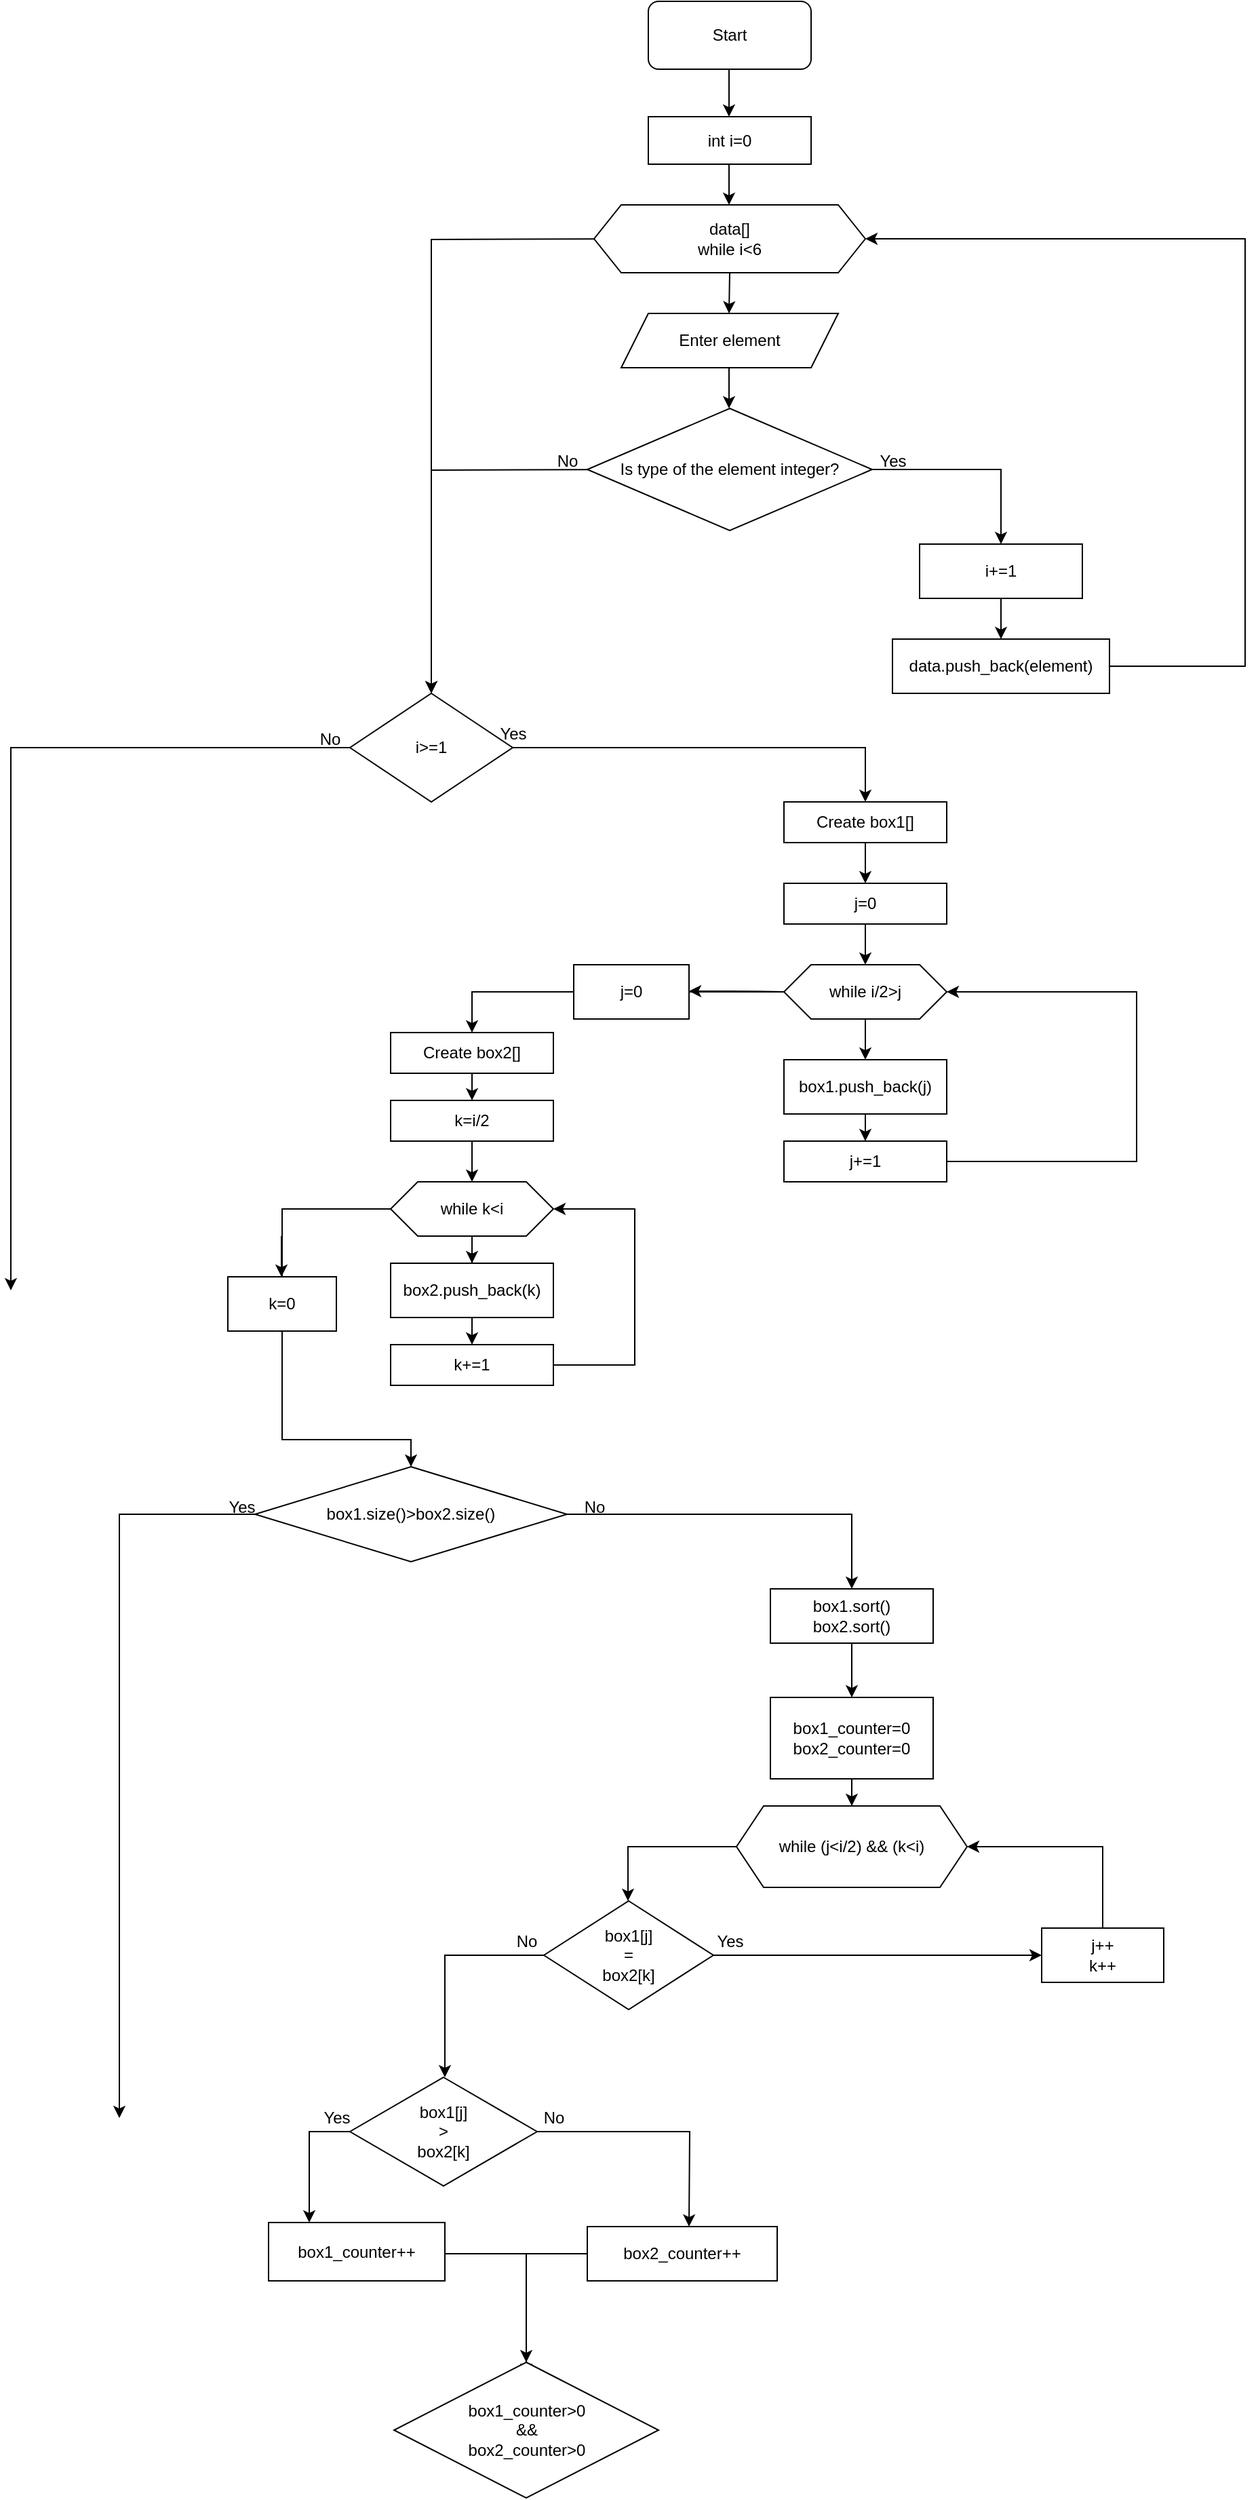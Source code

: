 <mxfile version="13.9.2" type="github">
  <diagram id="Z-b5cAyWAyKYfnYbo3Bn" name="Page-1">
    <mxGraphModel dx="1355" dy="764" grid="1" gridSize="10" guides="1" tooltips="1" connect="1" arrows="1" fold="1" page="1" pageScale="1" pageWidth="827" pageHeight="1169" math="0" shadow="0">
      <root>
        <mxCell id="0" />
        <mxCell id="1" parent="0" />
        <mxCell id="ooC6lOKoOg2Yj1UFIcr8-2" value="Start" style="rounded=1;whiteSpace=wrap;html=1;strokeColor=#000000;" parent="1" vertex="1">
          <mxGeometry x="650" y="60" width="120" height="50" as="geometry" />
        </mxCell>
        <mxCell id="ooC6lOKoOg2Yj1UFIcr8-4" value="" style="endArrow=classic;html=1;" parent="1" edge="1">
          <mxGeometry width="50" height="50" relative="1" as="geometry">
            <mxPoint x="709.5" y="125" as="sourcePoint" />
            <mxPoint x="709.5" y="145" as="targetPoint" />
            <Array as="points">
              <mxPoint x="709.5" y="105" />
            </Array>
          </mxGeometry>
        </mxCell>
        <mxCell id="KGL0aR0b3lEQFyuyE3_W-6" style="edgeStyle=orthogonalEdgeStyle;rounded=0;orthogonalLoop=1;jettySize=auto;html=1;entryX=0.5;entryY=0;entryDx=0;entryDy=0;" parent="1" target="KGL0aR0b3lEQFyuyE3_W-7" edge="1">
          <mxGeometry relative="1" as="geometry">
            <mxPoint x="490" y="460" as="targetPoint" />
            <mxPoint x="650" y="235" as="sourcePoint" />
          </mxGeometry>
        </mxCell>
        <mxCell id="ooC6lOKoOg2Yj1UFIcr8-5" value="&lt;div&gt;&lt;br&gt;&lt;/div&gt;&lt;div&gt;data[]&lt;/div&gt;&lt;div&gt;while i&amp;lt;6&lt;br&gt;&lt;/div&gt;&lt;div&gt;&lt;br&gt;&lt;/div&gt;" style="shape=hexagon;perimeter=hexagonPerimeter2;whiteSpace=wrap;html=1;fixedSize=1;strokeColor=#000000;size=20;align=center;spacing=2;labelPosition=center;verticalLabelPosition=middle;verticalAlign=middle;" parent="1" vertex="1">
          <mxGeometry x="610" y="210" width="200" height="50" as="geometry" />
        </mxCell>
        <mxCell id="ooC6lOKoOg2Yj1UFIcr8-6" value="int i=0" style="rounded=0;whiteSpace=wrap;html=1;strokeColor=#000000;" parent="1" vertex="1">
          <mxGeometry x="650" y="145" width="120" height="35" as="geometry" />
        </mxCell>
        <mxCell id="ooC6lOKoOg2Yj1UFIcr8-10" value="" style="endArrow=classic;html=1;" parent="1" edge="1">
          <mxGeometry width="50" height="50" relative="1" as="geometry">
            <mxPoint x="709.5" y="180" as="sourcePoint" />
            <mxPoint x="709.5" y="210" as="targetPoint" />
            <Array as="points">
              <mxPoint x="709.5" y="210" />
            </Array>
          </mxGeometry>
        </mxCell>
        <mxCell id="ooC6lOKoOg2Yj1UFIcr8-11" value="Enter element" style="shape=parallelogram;perimeter=parallelogramPerimeter;whiteSpace=wrap;html=1;fixedSize=1;strokeColor=#000000;" parent="1" vertex="1">
          <mxGeometry x="630" y="290" width="160" height="40" as="geometry" />
        </mxCell>
        <mxCell id="ooC6lOKoOg2Yj1UFIcr8-13" value="" style="endArrow=classic;html=1;" parent="1" edge="1">
          <mxGeometry width="50" height="50" relative="1" as="geometry">
            <mxPoint x="710" y="260" as="sourcePoint" />
            <mxPoint x="709.5" y="290" as="targetPoint" />
          </mxGeometry>
        </mxCell>
        <mxCell id="KGL0aR0b3lEQFyuyE3_W-3" style="edgeStyle=orthogonalEdgeStyle;rounded=0;orthogonalLoop=1;jettySize=auto;html=1;entryX=0.5;entryY=0;entryDx=0;entryDy=0;" parent="1" target="KGL0aR0b3lEQFyuyE3_W-7" edge="1">
          <mxGeometry relative="1" as="geometry">
            <mxPoint x="490" y="460" as="targetPoint" />
            <mxPoint x="645" y="405" as="sourcePoint" />
          </mxGeometry>
        </mxCell>
        <mxCell id="KGL0aR0b3lEQFyuyE3_W-11" style="edgeStyle=orthogonalEdgeStyle;rounded=0;orthogonalLoop=1;jettySize=auto;html=1;exitX=1;exitY=0.5;exitDx=0;exitDy=0;" parent="1" source="ooC6lOKoOg2Yj1UFIcr8-15" target="KGL0aR0b3lEQFyuyE3_W-12" edge="1">
          <mxGeometry relative="1" as="geometry">
            <mxPoint x="930" y="470" as="targetPoint" />
          </mxGeometry>
        </mxCell>
        <mxCell id="ooC6lOKoOg2Yj1UFIcr8-15" value="Is type of the element integer?" style="rhombus;whiteSpace=wrap;html=1;strokeColor=#000000;" parent="1" vertex="1">
          <mxGeometry x="605" y="360" width="210" height="90" as="geometry" />
        </mxCell>
        <mxCell id="ooC6lOKoOg2Yj1UFIcr8-17" value="" style="endArrow=classic;html=1;" parent="1" edge="1">
          <mxGeometry width="50" height="50" relative="1" as="geometry">
            <mxPoint x="709.5" y="330" as="sourcePoint" />
            <mxPoint x="709.5" y="360" as="targetPoint" />
          </mxGeometry>
        </mxCell>
        <mxCell id="KGL0aR0b3lEQFyuyE3_W-9" style="edgeStyle=orthogonalEdgeStyle;rounded=0;orthogonalLoop=1;jettySize=auto;html=1;" parent="1" source="KGL0aR0b3lEQFyuyE3_W-7" edge="1">
          <mxGeometry relative="1" as="geometry">
            <mxPoint x="180" y="1010" as="targetPoint" />
            <Array as="points">
              <mxPoint x="180" y="610" />
              <mxPoint x="180" y="890" />
            </Array>
          </mxGeometry>
        </mxCell>
        <mxCell id="KGL0aR0b3lEQFyuyE3_W-17" style="edgeStyle=orthogonalEdgeStyle;rounded=0;orthogonalLoop=1;jettySize=auto;html=1;" parent="1" source="KGL0aR0b3lEQFyuyE3_W-7" edge="1">
          <mxGeometry relative="1" as="geometry">
            <mxPoint x="810" y="650" as="targetPoint" />
            <Array as="points">
              <mxPoint x="810" y="610" />
            </Array>
          </mxGeometry>
        </mxCell>
        <mxCell id="KGL0aR0b3lEQFyuyE3_W-7" value="i&amp;gt;=1" style="rhombus;whiteSpace=wrap;html=1;align=center;" parent="1" vertex="1">
          <mxGeometry x="430" y="570" width="120" height="80" as="geometry" />
        </mxCell>
        <mxCell id="KGL0aR0b3lEQFyuyE3_W-8" value="No" style="text;html=1;align=center;verticalAlign=middle;resizable=0;points=[];autosize=1;" parent="1" vertex="1">
          <mxGeometry x="575" y="389" width="30" height="20" as="geometry" />
        </mxCell>
        <mxCell id="KGL0aR0b3lEQFyuyE3_W-10" value="No" style="text;html=1;align=center;verticalAlign=middle;resizable=0;points=[];autosize=1;" parent="1" vertex="1">
          <mxGeometry x="400" y="594" width="30" height="20" as="geometry" />
        </mxCell>
        <mxCell id="KGL0aR0b3lEQFyuyE3_W-13" style="edgeStyle=orthogonalEdgeStyle;rounded=0;orthogonalLoop=1;jettySize=auto;html=1;exitX=0.5;exitY=1;exitDx=0;exitDy=0;" parent="1" source="KGL0aR0b3lEQFyuyE3_W-12" edge="1">
          <mxGeometry relative="1" as="geometry">
            <mxPoint x="910" y="530" as="targetPoint" />
          </mxGeometry>
        </mxCell>
        <mxCell id="KGL0aR0b3lEQFyuyE3_W-12" value="i+=1" style="rounded=0;whiteSpace=wrap;html=1;" parent="1" vertex="1">
          <mxGeometry x="850" y="460" width="120" height="40" as="geometry" />
        </mxCell>
        <mxCell id="KGL0aR0b3lEQFyuyE3_W-15" style="edgeStyle=orthogonalEdgeStyle;rounded=0;orthogonalLoop=1;jettySize=auto;html=1;entryX=1;entryY=0.5;entryDx=0;entryDy=0;" parent="1" source="KGL0aR0b3lEQFyuyE3_W-14" target="ooC6lOKoOg2Yj1UFIcr8-5" edge="1">
          <mxGeometry relative="1" as="geometry">
            <mxPoint x="1120" y="190" as="targetPoint" />
            <Array as="points">
              <mxPoint x="1090" y="550" />
              <mxPoint x="1090" y="235" />
            </Array>
          </mxGeometry>
        </mxCell>
        <mxCell id="KGL0aR0b3lEQFyuyE3_W-14" value="data.push_back(element)" style="rounded=0;whiteSpace=wrap;html=1;align=center;" parent="1" vertex="1">
          <mxGeometry x="830" y="530" width="160" height="40" as="geometry" />
        </mxCell>
        <mxCell id="P_6XiOEGU_nMjXpOql53-1" value="Yes" style="text;html=1;align=center;verticalAlign=middle;resizable=0;points=[];autosize=1;" parent="1" vertex="1">
          <mxGeometry x="530" y="590" width="40" height="20" as="geometry" />
        </mxCell>
        <mxCell id="P_6XiOEGU_nMjXpOql53-3" value="Yes" style="text;html=1;align=center;verticalAlign=middle;resizable=0;points=[];autosize=1;" parent="1" vertex="1">
          <mxGeometry x="810" y="389" width="40" height="20" as="geometry" />
        </mxCell>
        <mxCell id="P_6XiOEGU_nMjXpOql53-6" style="edgeStyle=orthogonalEdgeStyle;rounded=0;orthogonalLoop=1;jettySize=auto;html=1;" parent="1" source="P_6XiOEGU_nMjXpOql53-5" edge="1">
          <mxGeometry relative="1" as="geometry">
            <mxPoint x="810" y="710" as="targetPoint" />
          </mxGeometry>
        </mxCell>
        <mxCell id="P_6XiOEGU_nMjXpOql53-5" value="Create box1[]" style="rounded=0;whiteSpace=wrap;html=1;" parent="1" vertex="1">
          <mxGeometry x="750" y="650" width="120" height="30" as="geometry" />
        </mxCell>
        <mxCell id="P_6XiOEGU_nMjXpOql53-8" style="edgeStyle=orthogonalEdgeStyle;rounded=0;orthogonalLoop=1;jettySize=auto;html=1;" parent="1" source="P_6XiOEGU_nMjXpOql53-7" edge="1">
          <mxGeometry relative="1" as="geometry">
            <mxPoint x="810" y="770" as="targetPoint" />
          </mxGeometry>
        </mxCell>
        <mxCell id="P_6XiOEGU_nMjXpOql53-7" value="j=0" style="rounded=0;whiteSpace=wrap;html=1;" parent="1" vertex="1">
          <mxGeometry x="750" y="710" width="120" height="30" as="geometry" />
        </mxCell>
        <mxCell id="P_6XiOEGU_nMjXpOql53-12" style="edgeStyle=orthogonalEdgeStyle;rounded=0;orthogonalLoop=1;jettySize=auto;html=1;exitX=0.5;exitY=1;exitDx=0;exitDy=0;" parent="1" source="P_6XiOEGU_nMjXpOql53-10" edge="1">
          <mxGeometry relative="1" as="geometry">
            <mxPoint x="810" y="840" as="targetPoint" />
          </mxGeometry>
        </mxCell>
        <mxCell id="P_6XiOEGU_nMjXpOql53-17" style="edgeStyle=orthogonalEdgeStyle;rounded=0;orthogonalLoop=1;jettySize=auto;html=1;exitX=0;exitY=0.5;exitDx=0;exitDy=0;" parent="1" source="P_6XiOEGU_nMjXpOql53-10" target="P_6XiOEGU_nMjXpOql53-18" edge="1">
          <mxGeometry relative="1" as="geometry">
            <mxPoint x="520" y="840" as="targetPoint" />
            <mxPoint x="690" y="790" as="sourcePoint" />
          </mxGeometry>
        </mxCell>
        <mxCell id="P_6XiOEGU_nMjXpOql53-10" value="while i/2&amp;gt;j" style="shape=hexagon;perimeter=hexagonPerimeter2;whiteSpace=wrap;html=1;fixedSize=1;" parent="1" vertex="1">
          <mxGeometry x="750" y="770" width="120" height="40" as="geometry" />
        </mxCell>
        <mxCell id="P_6XiOEGU_nMjXpOql53-14" style="edgeStyle=orthogonalEdgeStyle;rounded=0;orthogonalLoop=1;jettySize=auto;html=1;" parent="1" source="P_6XiOEGU_nMjXpOql53-13" target="P_6XiOEGU_nMjXpOql53-15" edge="1">
          <mxGeometry relative="1" as="geometry">
            <mxPoint x="810" y="910" as="targetPoint" />
          </mxGeometry>
        </mxCell>
        <mxCell id="P_6XiOEGU_nMjXpOql53-13" value="box1.push_back(j)" style="rounded=0;whiteSpace=wrap;html=1;" parent="1" vertex="1">
          <mxGeometry x="750" y="840" width="120" height="40" as="geometry" />
        </mxCell>
        <mxCell id="P_6XiOEGU_nMjXpOql53-16" style="edgeStyle=orthogonalEdgeStyle;rounded=0;orthogonalLoop=1;jettySize=auto;html=1;entryX=1;entryY=0.5;entryDx=0;entryDy=0;" parent="1" source="P_6XiOEGU_nMjXpOql53-15" target="P_6XiOEGU_nMjXpOql53-10" edge="1">
          <mxGeometry relative="1" as="geometry">
            <Array as="points">
              <mxPoint x="1010" y="915" />
              <mxPoint x="1010" y="790" />
            </Array>
          </mxGeometry>
        </mxCell>
        <mxCell id="P_6XiOEGU_nMjXpOql53-15" value="j+=1" style="rounded=0;whiteSpace=wrap;html=1;" parent="1" vertex="1">
          <mxGeometry x="750" y="900" width="120" height="30" as="geometry" />
        </mxCell>
        <mxCell id="P_6XiOEGU_nMjXpOql53-19" style="edgeStyle=orthogonalEdgeStyle;rounded=0;orthogonalLoop=1;jettySize=auto;html=1;" parent="1" source="P_6XiOEGU_nMjXpOql53-18" edge="1">
          <mxGeometry relative="1" as="geometry">
            <mxPoint x="520" y="870" as="targetPoint" />
          </mxGeometry>
        </mxCell>
        <mxCell id="P_6XiOEGU_nMjXpOql53-18" value="Create box2[]" style="rounded=0;whiteSpace=wrap;html=1;" parent="1" vertex="1">
          <mxGeometry x="460" y="820" width="120" height="30" as="geometry" />
        </mxCell>
        <mxCell id="P_6XiOEGU_nMjXpOql53-21" style="edgeStyle=orthogonalEdgeStyle;rounded=0;orthogonalLoop=1;jettySize=auto;html=1;" parent="1" source="P_6XiOEGU_nMjXpOql53-20" edge="1">
          <mxGeometry relative="1" as="geometry">
            <mxPoint x="520" y="930" as="targetPoint" />
          </mxGeometry>
        </mxCell>
        <mxCell id="P_6XiOEGU_nMjXpOql53-20" value="k=i/2" style="rounded=0;whiteSpace=wrap;html=1;" parent="1" vertex="1">
          <mxGeometry x="460" y="870" width="120" height="30" as="geometry" />
        </mxCell>
        <mxCell id="P_6XiOEGU_nMjXpOql53-29" style="edgeStyle=orthogonalEdgeStyle;rounded=0;orthogonalLoop=1;jettySize=auto;html=1;entryX=0.5;entryY=0;entryDx=0;entryDy=0;" parent="1" source="P_6XiOEGU_nMjXpOql53-23" target="P_6XiOEGU_nMjXpOql53-26" edge="1">
          <mxGeometry relative="1" as="geometry" />
        </mxCell>
        <mxCell id="P_6XiOEGU_nMjXpOql53-33" style="edgeStyle=orthogonalEdgeStyle;rounded=0;orthogonalLoop=1;jettySize=auto;html=1;entryX=0.5;entryY=0;entryDx=0;entryDy=0;" parent="1" source="P_6XiOEGU_nMjXpOql53-23" target="P_6XiOEGU_nMjXpOql53-35" edge="1">
          <mxGeometry relative="1" as="geometry">
            <mxPoint x="420" y="1120" as="targetPoint" />
            <Array as="points">
              <mxPoint x="380" y="950" />
              <mxPoint x="380" y="1120" />
              <mxPoint x="475" y="1120" />
            </Array>
          </mxGeometry>
        </mxCell>
        <mxCell id="P_6XiOEGU_nMjXpOql53-23" value="while k&amp;lt;i" style="shape=hexagon;perimeter=hexagonPerimeter2;whiteSpace=wrap;html=1;fixedSize=1;" parent="1" vertex="1">
          <mxGeometry x="460" y="930" width="120" height="40" as="geometry" />
        </mxCell>
        <mxCell id="P_6XiOEGU_nMjXpOql53-30" style="edgeStyle=orthogonalEdgeStyle;rounded=0;orthogonalLoop=1;jettySize=auto;html=1;exitX=0.5;exitY=1;exitDx=0;exitDy=0;" parent="1" source="P_6XiOEGU_nMjXpOql53-26" edge="1">
          <mxGeometry relative="1" as="geometry">
            <mxPoint x="520" y="1050" as="targetPoint" />
          </mxGeometry>
        </mxCell>
        <mxCell id="P_6XiOEGU_nMjXpOql53-26" value="box2.push_back(k)" style="rounded=0;whiteSpace=wrap;html=1;" parent="1" vertex="1">
          <mxGeometry x="460" y="990" width="120" height="40" as="geometry" />
        </mxCell>
        <mxCell id="P_6XiOEGU_nMjXpOql53-32" style="edgeStyle=orthogonalEdgeStyle;rounded=0;orthogonalLoop=1;jettySize=auto;html=1;entryX=1;entryY=0.5;entryDx=0;entryDy=0;" parent="1" source="P_6XiOEGU_nMjXpOql53-31" target="P_6XiOEGU_nMjXpOql53-23" edge="1">
          <mxGeometry relative="1" as="geometry">
            <Array as="points">
              <mxPoint x="640" y="1065" />
              <mxPoint x="640" y="950" />
            </Array>
          </mxGeometry>
        </mxCell>
        <mxCell id="P_6XiOEGU_nMjXpOql53-31" value="k+=1" style="rounded=0;whiteSpace=wrap;html=1;" parent="1" vertex="1">
          <mxGeometry x="460" y="1050" width="120" height="30" as="geometry" />
        </mxCell>
        <mxCell id="P_6XiOEGU_nMjXpOql53-37" style="edgeStyle=orthogonalEdgeStyle;rounded=0;orthogonalLoop=1;jettySize=auto;html=1;exitX=0;exitY=0.5;exitDx=0;exitDy=0;" parent="1" source="P_6XiOEGU_nMjXpOql53-35" edge="1">
          <mxGeometry relative="1" as="geometry">
            <mxPoint x="260" y="1620" as="targetPoint" />
            <Array as="points">
              <mxPoint x="260" y="1175" />
              <mxPoint x="260" y="1560" />
            </Array>
          </mxGeometry>
        </mxCell>
        <mxCell id="P_6XiOEGU_nMjXpOql53-38" style="edgeStyle=orthogonalEdgeStyle;rounded=0;orthogonalLoop=1;jettySize=auto;html=1;exitX=1;exitY=0.5;exitDx=0;exitDy=0;" parent="1" source="P_6XiOEGU_nMjXpOql53-35" edge="1">
          <mxGeometry relative="1" as="geometry">
            <mxPoint x="800" y="1230" as="targetPoint" />
            <Array as="points">
              <mxPoint x="800" y="1175" />
              <mxPoint x="800" y="1210" />
            </Array>
          </mxGeometry>
        </mxCell>
        <mxCell id="P_6XiOEGU_nMjXpOql53-35" value="box1.size()&amp;gt;box2.size()" style="rhombus;whiteSpace=wrap;html=1;" parent="1" vertex="1">
          <mxGeometry x="360" y="1140" width="230" height="70" as="geometry" />
        </mxCell>
        <mxCell id="P_6XiOEGU_nMjXpOql53-40" style="edgeStyle=orthogonalEdgeStyle;rounded=0;orthogonalLoop=1;jettySize=auto;html=1;exitX=0.5;exitY=1;exitDx=0;exitDy=0;entryX=0.5;entryY=0;entryDx=0;entryDy=0;" parent="1" source="P_6XiOEGU_nMjXpOql53-39" edge="1" target="s2mBqUQljC03Y1ilV7Dx-6">
          <mxGeometry relative="1" as="geometry">
            <mxPoint x="800" y="1300" as="targetPoint" />
          </mxGeometry>
        </mxCell>
        <mxCell id="P_6XiOEGU_nMjXpOql53-39" value="&lt;div&gt;box1.sort()&lt;/div&gt;&lt;div&gt;box2.sort()&lt;br&gt;&lt;/div&gt;" style="rounded=0;whiteSpace=wrap;html=1;" parent="1" vertex="1">
          <mxGeometry x="740" y="1230" width="120" height="40" as="geometry" />
        </mxCell>
        <mxCell id="P_6XiOEGU_nMjXpOql53-41" value="No" style="text;html=1;align=center;verticalAlign=middle;resizable=0;points=[];autosize=1;" parent="1" vertex="1">
          <mxGeometry x="595" y="1160" width="30" height="20" as="geometry" />
        </mxCell>
        <mxCell id="P_6XiOEGU_nMjXpOql53-42" value="Yes" style="text;html=1;align=center;verticalAlign=middle;resizable=0;points=[];autosize=1;" parent="1" vertex="1">
          <mxGeometry x="330" y="1160" width="40" height="20" as="geometry" />
        </mxCell>
        <mxCell id="P_6XiOEGU_nMjXpOql53-44" style="edgeStyle=orthogonalEdgeStyle;rounded=0;orthogonalLoop=1;jettySize=auto;html=1;exitX=0;exitY=0.5;exitDx=0;exitDy=0;" parent="1" source="P_6XiOEGU_nMjXpOql53-43" edge="1">
          <mxGeometry relative="1" as="geometry">
            <mxPoint x="635" y="1460" as="targetPoint" />
            <Array as="points">
              <mxPoint x="635" y="1420" />
            </Array>
          </mxGeometry>
        </mxCell>
        <mxCell id="P_6XiOEGU_nMjXpOql53-43" value="while (j&amp;lt;i/2) &amp;amp;&amp;amp; (k&amp;lt;i)" style="shape=hexagon;perimeter=hexagonPerimeter2;whiteSpace=wrap;html=1;fixedSize=1;" parent="1" vertex="1">
          <mxGeometry x="715" y="1390" width="170" height="60" as="geometry" />
        </mxCell>
        <mxCell id="s2mBqUQljC03Y1ilV7Dx-2" value="j=0" style="rounded=0;whiteSpace=wrap;html=1;" vertex="1" parent="1">
          <mxGeometry x="595" y="770" width="85" height="40" as="geometry" />
        </mxCell>
        <mxCell id="s2mBqUQljC03Y1ilV7Dx-3" value="" style="endArrow=classic;html=1;exitX=0;exitY=0.5;exitDx=0;exitDy=0;" edge="1" parent="1" source="P_6XiOEGU_nMjXpOql53-10">
          <mxGeometry width="50" height="50" relative="1" as="geometry">
            <mxPoint x="739" y="789.5" as="sourcePoint" />
            <mxPoint x="680" y="789.5" as="targetPoint" />
            <Array as="points">
              <mxPoint x="720" y="789.5" />
            </Array>
          </mxGeometry>
        </mxCell>
        <mxCell id="s2mBqUQljC03Y1ilV7Dx-4" value="k=0" style="rounded=0;whiteSpace=wrap;html=1;" vertex="1" parent="1">
          <mxGeometry x="340" y="1000" width="80" height="40" as="geometry" />
        </mxCell>
        <mxCell id="s2mBqUQljC03Y1ilV7Dx-5" value="" style="endArrow=classic;html=1;" edge="1" parent="1">
          <mxGeometry width="50" height="50" relative="1" as="geometry">
            <mxPoint x="379.5" y="970" as="sourcePoint" />
            <mxPoint x="379.5" y="1000" as="targetPoint" />
            <Array as="points">
              <mxPoint x="379.5" y="990" />
            </Array>
          </mxGeometry>
        </mxCell>
        <mxCell id="s2mBqUQljC03Y1ilV7Dx-9" style="edgeStyle=orthogonalEdgeStyle;rounded=0;orthogonalLoop=1;jettySize=auto;html=1;entryX=0.5;entryY=0;entryDx=0;entryDy=0;" edge="1" parent="1" source="s2mBqUQljC03Y1ilV7Dx-6" target="P_6XiOEGU_nMjXpOql53-43">
          <mxGeometry relative="1" as="geometry" />
        </mxCell>
        <mxCell id="s2mBqUQljC03Y1ilV7Dx-6" value="&lt;div&gt;box1_counter=0&lt;/div&gt;&lt;div&gt;box2_counter=0&lt;br&gt;&lt;/div&gt;" style="rounded=0;whiteSpace=wrap;html=1;" vertex="1" parent="1">
          <mxGeometry x="740" y="1310" width="120" height="60" as="geometry" />
        </mxCell>
        <mxCell id="s2mBqUQljC03Y1ilV7Dx-11" style="edgeStyle=orthogonalEdgeStyle;rounded=0;orthogonalLoop=1;jettySize=auto;html=1;" edge="1" parent="1" source="s2mBqUQljC03Y1ilV7Dx-10">
          <mxGeometry relative="1" as="geometry">
            <mxPoint x="940" y="1500" as="targetPoint" />
          </mxGeometry>
        </mxCell>
        <mxCell id="s2mBqUQljC03Y1ilV7Dx-12" style="edgeStyle=orthogonalEdgeStyle;rounded=0;orthogonalLoop=1;jettySize=auto;html=1;exitX=0;exitY=0.5;exitDx=0;exitDy=0;" edge="1" parent="1" source="s2mBqUQljC03Y1ilV7Dx-10">
          <mxGeometry relative="1" as="geometry">
            <mxPoint x="500" y="1590" as="targetPoint" />
            <Array as="points">
              <mxPoint x="500" y="1500" />
            </Array>
          </mxGeometry>
        </mxCell>
        <mxCell id="s2mBqUQljC03Y1ilV7Dx-10" value="&lt;div&gt;box1[j]&lt;/div&gt;&lt;div&gt;=&lt;/div&gt;&lt;div&gt;box2[k]&lt;br&gt;&lt;/div&gt;" style="rhombus;whiteSpace=wrap;html=1;" vertex="1" parent="1">
          <mxGeometry x="573" y="1460" width="125" height="80" as="geometry" />
        </mxCell>
        <mxCell id="s2mBqUQljC03Y1ilV7Dx-15" style="edgeStyle=orthogonalEdgeStyle;rounded=0;orthogonalLoop=1;jettySize=auto;html=1;exitX=0.5;exitY=0;exitDx=0;exitDy=0;entryX=1;entryY=0.5;entryDx=0;entryDy=0;" edge="1" parent="1" source="s2mBqUQljC03Y1ilV7Dx-14" target="P_6XiOEGU_nMjXpOql53-43">
          <mxGeometry relative="1" as="geometry" />
        </mxCell>
        <mxCell id="s2mBqUQljC03Y1ilV7Dx-14" value="&lt;div&gt;j++&lt;/div&gt;&lt;div&gt;k++&lt;br&gt;&lt;/div&gt;" style="rounded=0;whiteSpace=wrap;html=1;" vertex="1" parent="1">
          <mxGeometry x="940" y="1480" width="90" height="40" as="geometry" />
        </mxCell>
        <mxCell id="s2mBqUQljC03Y1ilV7Dx-16" value="Yes" style="text;html=1;align=center;verticalAlign=middle;resizable=0;points=[];autosize=1;" vertex="1" parent="1">
          <mxGeometry x="690" y="1480" width="40" height="20" as="geometry" />
        </mxCell>
        <mxCell id="s2mBqUQljC03Y1ilV7Dx-17" value="No" style="text;html=1;align=center;verticalAlign=middle;resizable=0;points=[];autosize=1;" vertex="1" parent="1">
          <mxGeometry x="545" y="1480" width="30" height="20" as="geometry" />
        </mxCell>
        <mxCell id="s2mBqUQljC03Y1ilV7Dx-19" style="edgeStyle=orthogonalEdgeStyle;rounded=0;orthogonalLoop=1;jettySize=auto;html=1;" edge="1" parent="1" source="s2mBqUQljC03Y1ilV7Dx-18">
          <mxGeometry relative="1" as="geometry">
            <mxPoint x="680" y="1700" as="targetPoint" />
          </mxGeometry>
        </mxCell>
        <mxCell id="s2mBqUQljC03Y1ilV7Dx-18" value="&lt;div&gt;box1[j]&lt;/div&gt;&lt;div&gt;&amp;gt;&lt;/div&gt;&lt;div&gt;box2[k]&lt;br&gt;&lt;/div&gt;" style="rhombus;whiteSpace=wrap;html=1;" vertex="1" parent="1">
          <mxGeometry x="430" y="1590" width="138" height="80" as="geometry" />
        </mxCell>
        <mxCell id="s2mBqUQljC03Y1ilV7Dx-22" value="No" style="text;html=1;align=center;verticalAlign=middle;resizable=0;points=[];autosize=1;" vertex="1" parent="1">
          <mxGeometry x="565" y="1610" width="30" height="20" as="geometry" />
        </mxCell>
        <mxCell id="s2mBqUQljC03Y1ilV7Dx-23" value="Yes" style="text;html=1;align=center;verticalAlign=middle;resizable=0;points=[];autosize=1;" vertex="1" parent="1">
          <mxGeometry x="400" y="1610" width="40" height="20" as="geometry" />
        </mxCell>
        <mxCell id="s2mBqUQljC03Y1ilV7Dx-24" value="box2_counter++" style="rounded=0;whiteSpace=wrap;html=1;" vertex="1" parent="1">
          <mxGeometry x="605" y="1700" width="140" height="40" as="geometry" />
        </mxCell>
        <mxCell id="s2mBqUQljC03Y1ilV7Dx-27" style="edgeStyle=orthogonalEdgeStyle;rounded=0;orthogonalLoop=1;jettySize=auto;html=1;endSize=6;" edge="1" parent="1">
          <mxGeometry relative="1" as="geometry">
            <mxPoint x="560" y="1810" as="targetPoint" />
            <mxPoint x="500" y="1740" as="sourcePoint" />
            <Array as="points">
              <mxPoint x="500" y="1720" />
              <mxPoint x="560" y="1720" />
            </Array>
          </mxGeometry>
        </mxCell>
        <mxCell id="s2mBqUQljC03Y1ilV7Dx-25" value="box1_counter++" style="rounded=0;whiteSpace=wrap;html=1;" vertex="1" parent="1">
          <mxGeometry x="370" y="1697" width="130" height="43" as="geometry" />
        </mxCell>
        <mxCell id="s2mBqUQljC03Y1ilV7Dx-26" style="edgeStyle=orthogonalEdgeStyle;rounded=0;orthogonalLoop=1;jettySize=auto;html=1;endSize=6;" edge="1" parent="1" source="s2mBqUQljC03Y1ilV7Dx-18" target="s2mBqUQljC03Y1ilV7Dx-25">
          <mxGeometry relative="1" as="geometry">
            <mxPoint x="400" y="1750" as="targetPoint" />
            <mxPoint x="430" y="1630" as="sourcePoint" />
            <Array as="points">
              <mxPoint x="400" y="1630" />
            </Array>
          </mxGeometry>
        </mxCell>
        <mxCell id="s2mBqUQljC03Y1ilV7Dx-29" value="&lt;div&gt;box1_counter&amp;gt;0&lt;/div&gt;&lt;div&gt;&amp;amp;&amp;amp;&lt;/div&gt;&lt;div&gt;box2_counter&amp;gt;0&lt;br&gt;&lt;/div&gt;" style="rhombus;whiteSpace=wrap;html=1;" vertex="1" parent="1">
          <mxGeometry x="462.5" y="1800" width="195" height="100" as="geometry" />
        </mxCell>
        <mxCell id="s2mBqUQljC03Y1ilV7Dx-30" style="edgeStyle=orthogonalEdgeStyle;rounded=0;orthogonalLoop=1;jettySize=auto;html=1;endSize=6;" edge="1" parent="1" source="s2mBqUQljC03Y1ilV7Dx-24" target="s2mBqUQljC03Y1ilV7Dx-29">
          <mxGeometry relative="1" as="geometry">
            <mxPoint x="560" y="1860" as="targetPoint" />
            <mxPoint x="605" y="1720" as="sourcePoint" />
            <Array as="points">
              <mxPoint x="560" y="1720" />
            </Array>
          </mxGeometry>
        </mxCell>
      </root>
    </mxGraphModel>
  </diagram>
</mxfile>

